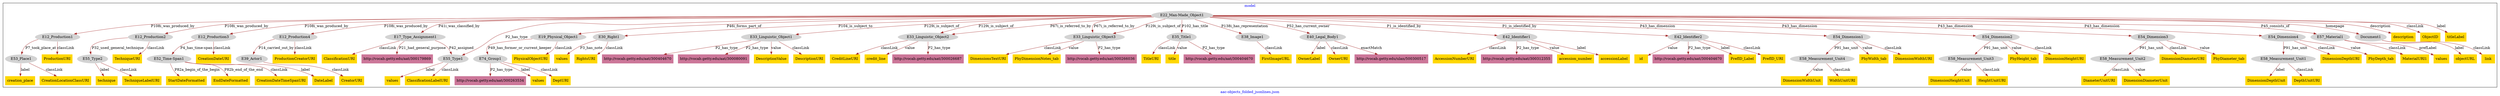 digraph n0 {
fontcolor="blue"
remincross="true"
label="aac-objects_folded_jsonlines.json"
subgraph cluster {
label="model"
n2[style="filled",color="white",fillcolor="lightgray",label="E12_Production1"];
n3[style="filled",color="white",fillcolor="lightgray",label="E53_Place1"];
n4[style="filled",color="white",fillcolor="lightgray",label="E12_Production2"];
n5[style="filled",color="white",fillcolor="lightgray",label="E55_Type2"];
n6[style="filled",color="white",fillcolor="lightgray",label="E12_Production3"];
n7[style="filled",color="white",fillcolor="lightgray",label="E52_Time-Span1"];
n8[style="filled",color="white",fillcolor="lightgray",label="E12_Production4"];
n9[style="filled",color="white",fillcolor="lightgray",label="E39_Actor1"];
n10[style="filled",color="white",fillcolor="lightgray",label="E17_Type_Assignment1"];
n11[style="filled",color="white",fillcolor="lightgray",label="E55_Type1"];
n12[style="filled",color="white",fillcolor="lightgray",label="E19_Physical_Object1"];
n13[style="filled",color="white",fillcolor="lightgray",label="E74_Group1"];
n14[style="filled",color="white",fillcolor="lightgray",label="E22_Man-Made_Object1"];
n15[style="filled",color="white",fillcolor="lightgray",label="E30_Right1"];
n16[style="filled",color="white",fillcolor="lightgray",label="E33_Linguistic_Object1"];
n17[style="filled",color="white",fillcolor="lightgray",label="E33_Linguistic_Object2"];
n18[style="filled",color="white",fillcolor="lightgray",label="E33_Linguistic_Object3"];
n19[style="filled",color="white",fillcolor="lightgray",label="E35_Title1"];
n20[style="filled",color="white",fillcolor="lightgray",label="E38_Image1"];
n21[style="filled",color="white",fillcolor="lightgray",label="E40_Legal_Body1"];
n22[style="filled",color="white",fillcolor="lightgray",label="E42_Identifier1"];
n23[style="filled",color="white",fillcolor="lightgray",label="E42_Identifier2"];
n24[style="filled",color="white",fillcolor="lightgray",label="E54_Dimension1"];
n25[style="filled",color="white",fillcolor="lightgray",label="E54_Dimension2"];
n26[style="filled",color="white",fillcolor="lightgray",label="E54_Dimension3"];
n27[style="filled",color="white",fillcolor="lightgray",label="E54_Dimension4"];
n28[style="filled",color="white",fillcolor="lightgray",label="E57_Material1"];
n29[style="filled",color="white",fillcolor="lightgray",label="Document1"];
n30[style="filled",color="white",fillcolor="lightgray",label="E58_Measurement_Unit4"];
n31[style="filled",color="white",fillcolor="lightgray",label="E58_Measurement_Unit3"];
n32[style="filled",color="white",fillcolor="lightgray",label="E58_Measurement_Unit2"];
n33[style="filled",color="white",fillcolor="lightgray",label="E58_Measurement_Unit1"];
n34[shape="plaintext",style="filled",fillcolor="gold",label="DimensionHeightUnit"];
n35[shape="plaintext",style="filled",fillcolor="gold",label="CreationDateURI"];
n36[shape="plaintext",style="filled",fillcolor="gold",label="DescriptionValue"];
n37[shape="plaintext",style="filled",fillcolor="gold",label="DescriptionURI"];
n38[shape="plaintext",style="filled",fillcolor="gold",label="description"];
n39[shape="plaintext",style="filled",fillcolor="gold",label="StartDateFormatted"];
n40[shape="plaintext",style="filled",fillcolor="gold",label="ObjectID"];
n41[shape="plaintext",style="filled",fillcolor="gold",label="DimensionDiameterURI"];
n42[shape="plaintext",style="filled",fillcolor="gold",label="PhyWidth_tab"];
n43[shape="plaintext",style="filled",fillcolor="gold",label="HeightUnitURI"];
n44[shape="plaintext",style="filled",fillcolor="gold",label="values"];
n45[shape="plaintext",style="filled",fillcolor="gold",label="values"];
n46[shape="plaintext",style="filled",fillcolor="gold",label="EndDateFormatted"];
n47[shape="plaintext",style="filled",fillcolor="gold",label="DimensionWidthUnit"];
n48[shape="plaintext",style="filled",fillcolor="gold",label="DimensionsTextURI"];
n49[shape="plaintext",style="filled",fillcolor="gold",label="ClassificationURI"];
n50[shape="plaintext",style="filled",fillcolor="gold",label="MaterialURI1"];
n51[shape="plaintext",style="filled",fillcolor="gold",label="objectURL"];
n52[shape="plaintext",style="filled",fillcolor="gold",label="creation_place"];
n53[shape="plaintext",style="filled",fillcolor="gold",label="DimensionDepthURI"];
n54[shape="plaintext",style="filled",fillcolor="gold",label="ClassificationLabelURI"];
n55[shape="plaintext",style="filled",fillcolor="gold",label="values"];
n56[shape="plaintext",style="filled",fillcolor="gold",label="ProductionURI"];
n57[shape="plaintext",style="filled",fillcolor="gold",label="DiameterUnitURI"];
n58[shape="plaintext",style="filled",fillcolor="gold",label="RightsURI"];
n59[shape="plaintext",style="filled",fillcolor="gold",label="DimensionDiameterUnit"];
n60[shape="plaintext",style="filled",fillcolor="gold",label="FirstImageURL"];
n61[shape="plaintext",style="filled",fillcolor="gold",label="DimensionDepthUnit"];
n62[shape="plaintext",style="filled",fillcolor="gold",label="PrefID_Label"];
n63[shape="plaintext",style="filled",fillcolor="gold",label="titleLabel"];
n64[shape="plaintext",style="filled",fillcolor="gold",label="CreationLocationClassURI"];
n65[shape="plaintext",style="filled",fillcolor="gold",label="ProductionCreatorURI"];
n66[shape="plaintext",style="filled",fillcolor="gold",label="accession_number"];
n67[shape="plaintext",style="filled",fillcolor="gold",label="accessionLabel"];
n68[shape="plaintext",style="filled",fillcolor="gold",label="TitleURI"];
n69[shape="plaintext",style="filled",fillcolor="gold",label="TechniqueURI"];
n70[shape="plaintext",style="filled",fillcolor="gold",label="link"];
n71[shape="plaintext",style="filled",fillcolor="gold",label="DeptURI"];
n72[shape="plaintext",style="filled",fillcolor="gold",label="PrefID_URI"];
n73[shape="plaintext",style="filled",fillcolor="gold",label="AccessionNumberURI"];
n74[shape="plaintext",style="filled",fillcolor="gold",label="CreatorURI"];
n75[shape="plaintext",style="filled",fillcolor="gold",label="title"];
n76[shape="plaintext",style="filled",fillcolor="gold",label="technique"];
n77[shape="plaintext",style="filled",fillcolor="gold",label="OwnerLabel"];
n78[shape="plaintext",style="filled",fillcolor="gold",label="PhysicalObjectURI"];
n79[shape="plaintext",style="filled",fillcolor="gold",label="WidthUnitURI"];
n80[shape="plaintext",style="filled",fillcolor="gold",label="TechniqueLabelURI"];
n81[shape="plaintext",style="filled",fillcolor="gold",label="DimensionWidthURI"];
n82[shape="plaintext",style="filled",fillcolor="gold",label="CreditLineURI"];
n83[shape="plaintext",style="filled",fillcolor="gold",label="credit_line"];
n84[shape="plaintext",style="filled",fillcolor="gold",label="PhyDiameter_tab"];
n85[shape="plaintext",style="filled",fillcolor="gold",label="CreationDateTimeSpanURI"];
n86[shape="plaintext",style="filled",fillcolor="gold",label="PhyDepth_tab"];
n87[shape="plaintext",style="filled",fillcolor="gold",label="PhyHeight_tab"];
n88[shape="plaintext",style="filled",fillcolor="gold",label="PhyDimensionNotes_tab"];
n89[shape="plaintext",style="filled",fillcolor="gold",label="id"];
n90[shape="plaintext",style="filled",fillcolor="gold",label="DateLabel"];
n91[shape="plaintext",style="filled",fillcolor="gold",label="DimensionHeightURI"];
n92[shape="plaintext",style="filled",fillcolor="gold",label="values"];
n93[shape="plaintext",style="filled",fillcolor="gold",label="OwnerURI"];
n94[shape="plaintext",style="filled",fillcolor="gold",label="DepthUnitURI"];
n95[shape="plaintext",style="filled",fillcolor="#CC7799",label="http://vocab.getty.edu/aat/300404670"];
n96[shape="plaintext",style="filled",fillcolor="#CC7799",label="http://vocab.getty.edu/ulan/500300517"];
n97[shape="plaintext",style="filled",fillcolor="#CC7799",label="http://vocab.getty.edu/aat/300179869"];
n98[shape="plaintext",style="filled",fillcolor="#CC7799",label="http://vocab.getty.edu/aat/300026687"];
n99[shape="plaintext",style="filled",fillcolor="#CC7799",label="http://vocab.getty.edu/aat/300080091"];
n100[shape="plaintext",style="filled",fillcolor="#CC7799",label="http://vocab.getty.edu/aat/300263534"];
n101[shape="plaintext",style="filled",fillcolor="#CC7799",label="http://vocab.getty.edu/aat/300404670"];
n102[shape="plaintext",style="filled",fillcolor="#CC7799",label="http://vocab.getty.edu/aat/300312355"];
n103[shape="plaintext",style="filled",fillcolor="#CC7799",label="http://vocab.getty.edu/aat/300266036"];
n104[shape="plaintext",style="filled",fillcolor="#CC7799",label="http://vocab.getty.edu/aat/300404670"];
}
n2 -> n3[color="brown",fontcolor="black",label="P7_took_place_at"]
n4 -> n5[color="brown",fontcolor="black",label="P32_used_general_technique"]
n6 -> n7[color="brown",fontcolor="black",label="P4_has_time-span"]
n8 -> n9[color="brown",fontcolor="black",label="P14_carried_out_by"]
n10 -> n11[color="brown",fontcolor="black",label="P42_assigned"]
n12 -> n13[color="brown",fontcolor="black",label="P49_has_former_or_current_keeper"]
n14 -> n2[color="brown",fontcolor="black",label="P108i_was_produced_by"]
n14 -> n4[color="brown",fontcolor="black",label="P108i_was_produced_by"]
n14 -> n6[color="brown",fontcolor="black",label="P108i_was_produced_by"]
n14 -> n8[color="brown",fontcolor="black",label="P108i_was_produced_by"]
n14 -> n10[color="brown",fontcolor="black",label="P41i_was_classified_by"]
n14 -> n12[color="brown",fontcolor="black",label="P46i_forms_part_of"]
n14 -> n15[color="brown",fontcolor="black",label="P104_is_subject_to"]
n14 -> n16[color="brown",fontcolor="black",label="P129i_is_subject_of"]
n14 -> n17[color="brown",fontcolor="black",label="P67i_is_referred_to_by"]
n14 -> n18[color="brown",fontcolor="black",label="P129i_is_subject_of"]
n14 -> n19[color="brown",fontcolor="black",label="P102_has_title"]
n14 -> n20[color="brown",fontcolor="black",label="P138i_has_representation"]
n14 -> n21[color="brown",fontcolor="black",label="P52_has_current_owner"]
n14 -> n22[color="brown",fontcolor="black",label="P1_is_identified_by"]
n14 -> n23[color="brown",fontcolor="black",label="P1_is_identified_by"]
n14 -> n24[color="brown",fontcolor="black",label="P43_has_dimension"]
n14 -> n25[color="brown",fontcolor="black",label="P43_has_dimension"]
n14 -> n26[color="brown",fontcolor="black",label="P43_has_dimension"]
n14 -> n27[color="brown",fontcolor="black",label="P43_has_dimension"]
n14 -> n28[color="brown",fontcolor="black",label="P45_consists_of"]
n14 -> n29[color="brown",fontcolor="black",label="homepage"]
n24 -> n30[color="brown",fontcolor="black",label="P91_has_unit"]
n25 -> n31[color="brown",fontcolor="black",label="P91_has_unit"]
n26 -> n32[color="brown",fontcolor="black",label="P91_has_unit"]
n27 -> n33[color="brown",fontcolor="black",label="P91_has_unit"]
n31 -> n34[color="brown",fontcolor="black",label="value"]
n6 -> n35[color="brown",fontcolor="black",label="classLink"]
n16 -> n36[color="brown",fontcolor="black",label="value"]
n16 -> n37[color="brown",fontcolor="black",label="classLink"]
n14 -> n38[color="brown",fontcolor="black",label="description"]
n7 -> n39[color="brown",fontcolor="black",label="P82a_begin_of_the_begin"]
n14 -> n40[color="brown",fontcolor="black",label="classLink"]
n26 -> n41[color="brown",fontcolor="black",label="classLink"]
n24 -> n42[color="brown",fontcolor="black",label="value"]
n31 -> n43[color="brown",fontcolor="black",label="classLink"]
n13 -> n44[color="brown",fontcolor="black",label="label"]
n11 -> n45[color="brown",fontcolor="black",label="label"]
n7 -> n46[color="brown",fontcolor="black",label="P82b_end_of_the_end"]
n30 -> n47[color="brown",fontcolor="black",label="value"]
n18 -> n48[color="brown",fontcolor="black",label="classLink"]
n10 -> n49[color="brown",fontcolor="black",label="classLink"]
n28 -> n50[color="brown",fontcolor="black",label="classLink"]
n29 -> n51[color="brown",fontcolor="black",label="label"]
n3 -> n52[color="brown",fontcolor="black",label="label"]
n27 -> n53[color="brown",fontcolor="black",label="classLink"]
n11 -> n54[color="brown",fontcolor="black",label="classLink"]
n15 -> n55[color="brown",fontcolor="black",label="P3_has_note"]
n2 -> n56[color="brown",fontcolor="black",label="classLink"]
n32 -> n57[color="brown",fontcolor="black",label="classLink"]
n15 -> n58[color="brown",fontcolor="black",label="classLink"]
n32 -> n59[color="brown",fontcolor="black",label="value"]
n20 -> n60[color="brown",fontcolor="black",label="classLink"]
n33 -> n61[color="brown",fontcolor="black",label="label"]
n23 -> n62[color="brown",fontcolor="black",label="label"]
n14 -> n63[color="brown",fontcolor="black",label="label"]
n3 -> n64[color="brown",fontcolor="black",label="classLink"]
n8 -> n65[color="brown",fontcolor="black",label="classLink"]
n22 -> n66[color="brown",fontcolor="black",label="value"]
n22 -> n67[color="brown",fontcolor="black",label="label"]
n19 -> n68[color="brown",fontcolor="black",label="classLink"]
n4 -> n69[color="brown",fontcolor="black",label="classLink"]
n29 -> n70[color="brown",fontcolor="black",label="classLink"]
n13 -> n71[color="brown",fontcolor="black",label="classLink"]
n23 -> n72[color="brown",fontcolor="black",label="classLink"]
n22 -> n73[color="brown",fontcolor="black",label="classLink"]
n9 -> n74[color="brown",fontcolor="black",label="classLink"]
n19 -> n75[color="brown",fontcolor="black",label="value"]
n5 -> n76[color="brown",fontcolor="black",label="label"]
n21 -> n77[color="brown",fontcolor="black",label="label"]
n12 -> n78[color="brown",fontcolor="black",label="classLink"]
n30 -> n79[color="brown",fontcolor="black",label="classLink"]
n5 -> n80[color="brown",fontcolor="black",label="classLink"]
n24 -> n81[color="brown",fontcolor="black",label="classLink"]
n17 -> n82[color="brown",fontcolor="black",label="classLink"]
n17 -> n83[color="brown",fontcolor="black",label="value"]
n26 -> n84[color="brown",fontcolor="black",label="value"]
n7 -> n85[color="brown",fontcolor="black",label="classLink"]
n27 -> n86[color="brown",fontcolor="black",label="value"]
n25 -> n87[color="brown",fontcolor="black",label="value"]
n18 -> n88[color="brown",fontcolor="black",label="value"]
n23 -> n89[color="brown",fontcolor="black",label="value"]
n7 -> n90[color="brown",fontcolor="black",label="label"]
n25 -> n91[color="brown",fontcolor="black",label="classLink"]
n28 -> n92[color="brown",fontcolor="black",label="prefLabel"]
n21 -> n93[color="brown",fontcolor="black",label="classLink"]
n33 -> n94[color="brown",fontcolor="black",label="classLink"]
n16 -> n95[color="brown",fontcolor="black",label="P2_has_type"]
n14 -> n18[color="brown",fontcolor="black",label="P67i_is_referred_to_by"]
n21 -> n96[color="brown",fontcolor="black",label="exactMatch"]
n10 -> n97[color="brown",fontcolor="black",label="P21_had_general_purpose"]
n17 -> n98[color="brown",fontcolor="black",label="P2_has_type"]
n16 -> n99[color="brown",fontcolor="black",label="P2_has_type"]
n13 -> n100[color="brown",fontcolor="black",label="P2_has_type"]
n14 -> n17[color="brown",fontcolor="black",label="P129i_is_subject_of"]
n19 -> n101[color="brown",fontcolor="black",label="P2_has_type"]
n14 -> n11[color="brown",fontcolor="black",label="P2_has_type"]
n22 -> n102[color="brown",fontcolor="black",label="P2_has_type"]
n18 -> n103[color="brown",fontcolor="black",label="P2_has_type"]
n23 -> n104[color="brown",fontcolor="black",label="P2_has_type"]
}
